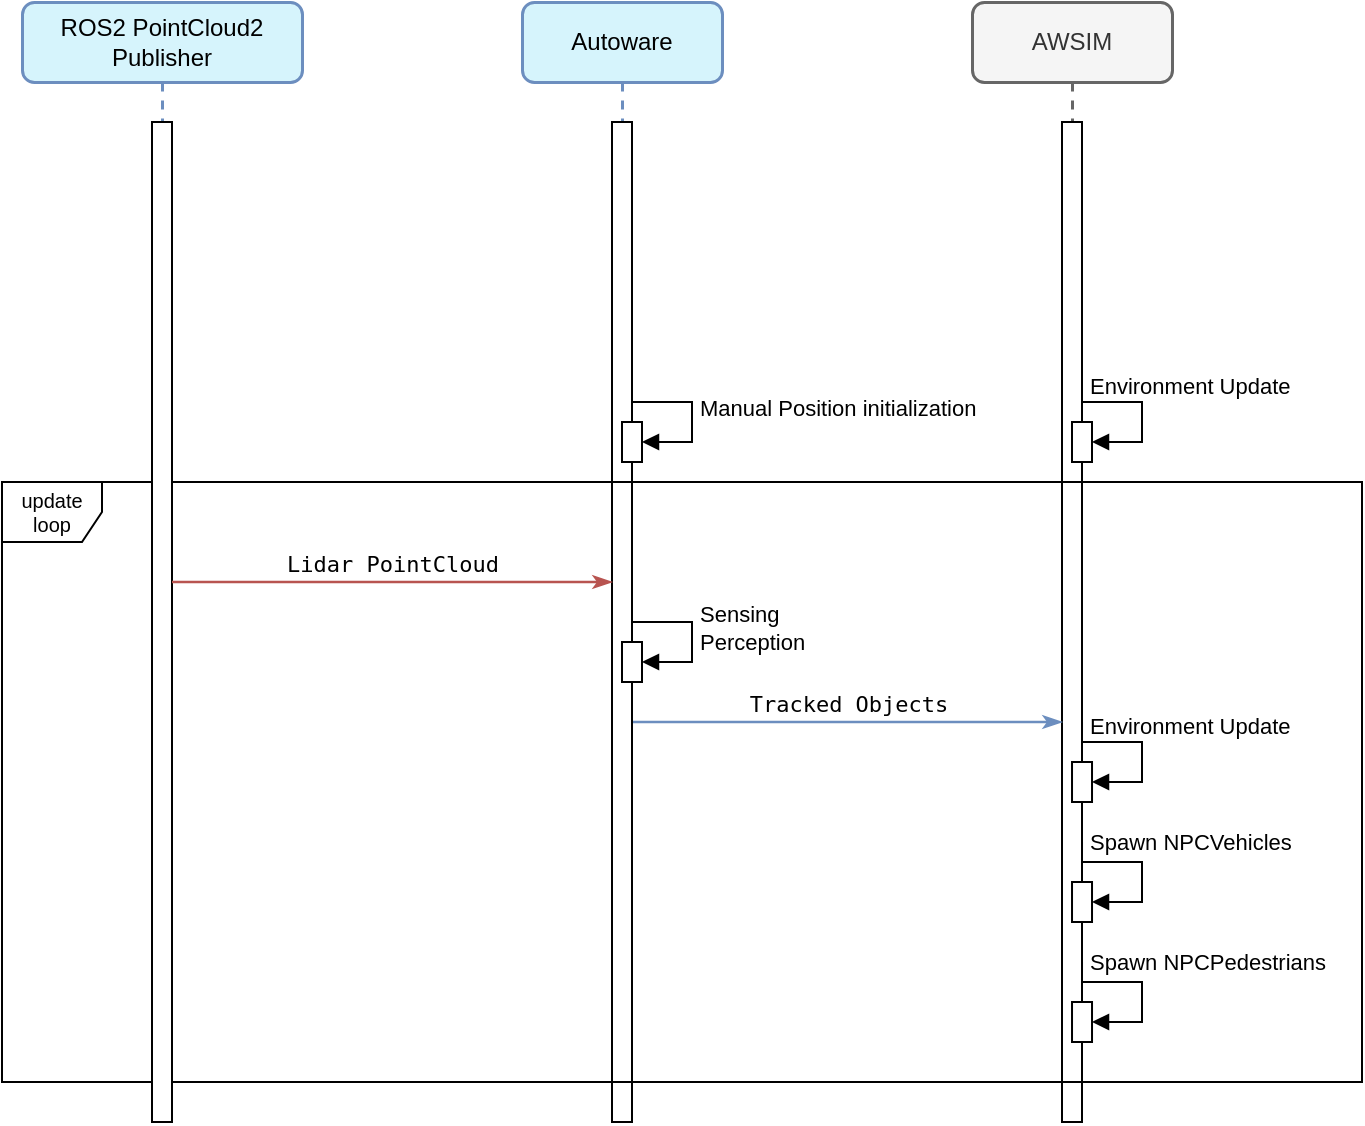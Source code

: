 <mxfile version="22.1.16" type="device">
  <diagram name="Page-1" id="2YBvvXClWsGukQMizWep">
    <mxGraphModel dx="1364" dy="1943" grid="1" gridSize="10" guides="1" tooltips="1" connect="1" arrows="1" fold="1" page="1" pageScale="1" pageWidth="850" pageHeight="1100" math="0" shadow="0">
      <root>
        <mxCell id="0" />
        <mxCell id="1" parent="0" />
        <mxCell id="1LKEmVipVnCDEiK2z2R7-52" value="AWSIM" style="shape=umlLifeline;perimeter=lifelinePerimeter;whiteSpace=wrap;html=1;container=0;dropTarget=0;collapsible=0;recursiveResize=0;outlineConnect=0;portConstraint=eastwest;newEdgeStyle={&quot;edgeStyle&quot;:&quot;elbowEdgeStyle&quot;,&quot;elbow&quot;:&quot;vertical&quot;,&quot;curved&quot;:0,&quot;rounded&quot;:0};fillColor=#f5f5f5;fontColor=#333333;strokeColor=#666666;rounded=1;strokeWidth=1.5;" parent="1" vertex="1">
          <mxGeometry x="585" y="-1030" width="100" height="550" as="geometry" />
        </mxCell>
        <mxCell id="1LKEmVipVnCDEiK2z2R7-51" value="" style="html=1;points=[];perimeter=orthogonalPerimeter;outlineConnect=0;targetShapes=umlLifeline;portConstraint=eastwest;newEdgeStyle={&quot;edgeStyle&quot;:&quot;elbowEdgeStyle&quot;,&quot;elbow&quot;:&quot;vertical&quot;,&quot;curved&quot;:0,&quot;rounded&quot;:0};strokeColor=default;fontFamily=Helvetica;fontSize=12;fontColor=default;fillColor=default;" parent="1" vertex="1">
          <mxGeometry x="630" y="-970" width="10" height="500" as="geometry" />
        </mxCell>
        <mxCell id="1LKEmVipVnCDEiK2z2R7-68" value="Autoware" style="shape=umlLifeline;perimeter=lifelinePerimeter;whiteSpace=wrap;html=1;container=0;dropTarget=0;collapsible=0;recursiveResize=0;outlineConnect=0;portConstraint=eastwest;newEdgeStyle={&quot;edgeStyle&quot;:&quot;elbowEdgeStyle&quot;,&quot;elbow&quot;:&quot;vertical&quot;,&quot;curved&quot;:0,&quot;rounded&quot;:0};fillColor=#D6F4FC;rounded=1;strokeColor=#6c8ebf;strokeWidth=1.5;" parent="1" vertex="1">
          <mxGeometry x="360" y="-1030" width="100" height="550" as="geometry" />
        </mxCell>
        <mxCell id="1LKEmVipVnCDEiK2z2R7-17" value="&lt;font face=&quot;monospace&quot;&gt;Tracked Objects&lt;/font&gt;" style="html=1;verticalAlign=bottom;endArrow=classicThin;edgeStyle=elbowEdgeStyle;elbow=vertical;curved=0;rounded=0;spacingBottom=0;spacingTop=-2;fillColor=#dae8fc;strokeColor=#6c8ebf;endFill=1;strokeWidth=1.2;" parent="1" edge="1">
          <mxGeometry relative="1" as="geometry">
            <mxPoint x="415" y="-670" as="sourcePoint" />
            <Array as="points">
              <mxPoint x="520" y="-670" />
            </Array>
            <mxPoint x="630" y="-670" as="targetPoint" />
            <mxPoint as="offset" />
          </mxGeometry>
        </mxCell>
        <mxCell id="1LKEmVipVnCDEiK2z2R7-35" value="" style="html=1;points=[];perimeter=orthogonalPerimeter;outlineConnect=0;targetShapes=umlLifeline;portConstraint=eastwest;newEdgeStyle={&quot;edgeStyle&quot;:&quot;elbowEdgeStyle&quot;,&quot;elbow&quot;:&quot;vertical&quot;,&quot;curved&quot;:0,&quot;rounded&quot;:0};" parent="1" vertex="1">
          <mxGeometry x="405" y="-970" width="10" height="500" as="geometry" />
        </mxCell>
        <mxCell id="1LKEmVipVnCDEiK2z2R7-64" value="Sensing&lt;br&gt;Perception" style="html=1;align=left;spacingLeft=2;endArrow=block;rounded=0;edgeStyle=orthogonalEdgeStyle;curved=0;rounded=0;labelBackgroundColor=none;" parent="1" target="1LKEmVipVnCDEiK2z2R7-63" edge="1">
          <mxGeometry relative="1" as="geometry">
            <mxPoint x="415" y="-730" as="sourcePoint" />
            <Array as="points">
              <mxPoint x="415" y="-720" />
              <mxPoint x="445" y="-720" />
              <mxPoint x="445" y="-700" />
            </Array>
          </mxGeometry>
        </mxCell>
        <mxCell id="1LKEmVipVnCDEiK2z2R7-63" value="" style="html=1;points=[];perimeter=orthogonalPerimeter;outlineConnect=0;targetShapes=umlLifeline;portConstraint=eastwest;newEdgeStyle={&quot;edgeStyle&quot;:&quot;elbowEdgeStyle&quot;,&quot;elbow&quot;:&quot;vertical&quot;,&quot;curved&quot;:0,&quot;rounded&quot;:0};" parent="1" vertex="1">
          <mxGeometry x="410" y="-710" width="10" height="20" as="geometry" />
        </mxCell>
        <mxCell id="1LKEmVipVnCDEiK2z2R7-71" value="update&lt;br&gt;loop" style="shape=umlFrame;whiteSpace=wrap;html=1;pointerEvents=0;strokeColor=default;fontFamily=Helvetica;fontSize=10;fontColor=default;fillColor=default;width=50;height=30;" parent="1" vertex="1">
          <mxGeometry x="100" y="-790" width="680" height="300" as="geometry" />
        </mxCell>
        <mxCell id="1LKEmVipVnCDEiK2z2R7-74" value="" style="html=1;points=[];perimeter=orthogonalPerimeter;outlineConnect=0;targetShapes=umlLifeline;portConstraint=eastwest;newEdgeStyle={&quot;edgeStyle&quot;:&quot;elbowEdgeStyle&quot;,&quot;elbow&quot;:&quot;vertical&quot;,&quot;curved&quot;:0,&quot;rounded&quot;:0};" parent="1" vertex="1">
          <mxGeometry x="635.01" y="-590" width="10" height="20" as="geometry" />
        </mxCell>
        <mxCell id="1LKEmVipVnCDEiK2z2R7-75" value="Spawn NPCVehicles" style="html=1;align=left;spacingLeft=2;endArrow=block;rounded=0;edgeStyle=orthogonalEdgeStyle;curved=0;rounded=0;" parent="1" target="1LKEmVipVnCDEiK2z2R7-74" edge="1">
          <mxGeometry x="-1" relative="1" as="geometry">
            <mxPoint x="640.01" y="-610" as="sourcePoint" />
            <Array as="points">
              <mxPoint x="640.01" y="-600" />
              <mxPoint x="670.01" y="-600" />
              <mxPoint x="670.01" y="-580" />
            </Array>
            <mxPoint as="offset" />
          </mxGeometry>
        </mxCell>
        <mxCell id="1LKEmVipVnCDEiK2z2R7-76" value="" style="html=1;points=[];perimeter=orthogonalPerimeter;outlineConnect=0;targetShapes=umlLifeline;portConstraint=eastwest;newEdgeStyle={&quot;edgeStyle&quot;:&quot;elbowEdgeStyle&quot;,&quot;elbow&quot;:&quot;vertical&quot;,&quot;curved&quot;:0,&quot;rounded&quot;:0};" parent="1" vertex="1">
          <mxGeometry x="635.01" y="-650" width="10" height="20" as="geometry" />
        </mxCell>
        <mxCell id="1LKEmVipVnCDEiK2z2R7-77" value="Environment Update" style="html=1;align=left;spacingLeft=2;endArrow=block;rounded=0;edgeStyle=orthogonalEdgeStyle;curved=0;rounded=0;spacingBottom=17;" parent="1" target="1LKEmVipVnCDEiK2z2R7-76" edge="1">
          <mxGeometry x="-0.765" relative="1" as="geometry">
            <mxPoint x="640.01" y="-670" as="sourcePoint" />
            <Array as="points">
              <mxPoint x="640.01" y="-660" />
              <mxPoint x="670.01" y="-660" />
              <mxPoint x="670.01" y="-640" />
            </Array>
            <mxPoint as="offset" />
          </mxGeometry>
        </mxCell>
        <mxCell id="1LKEmVipVnCDEiK2z2R7-38" value="" style="html=1;points=[];perimeter=orthogonalPerimeter;outlineConnect=0;targetShapes=umlLifeline;portConstraint=eastwest;newEdgeStyle={&quot;edgeStyle&quot;:&quot;elbowEdgeStyle&quot;,&quot;elbow&quot;:&quot;vertical&quot;,&quot;curved&quot;:0,&quot;rounded&quot;:0};" parent="1" vertex="1">
          <mxGeometry x="410" y="-820" width="10" height="20" as="geometry" />
        </mxCell>
        <mxCell id="1LKEmVipVnCDEiK2z2R7-39" value="Manual Position initialization" style="html=1;align=left;spacingLeft=2;endArrow=block;rounded=0;edgeStyle=orthogonalEdgeStyle;curved=0;rounded=0;" parent="1" target="1LKEmVipVnCDEiK2z2R7-38" edge="1">
          <mxGeometry relative="1" as="geometry">
            <mxPoint x="415" y="-840" as="sourcePoint" />
            <Array as="points">
              <mxPoint x="415" y="-830" />
              <mxPoint x="445" y="-830" />
              <mxPoint x="445" y="-810" />
            </Array>
          </mxGeometry>
        </mxCell>
        <mxCell id="k5-iX3MmnJj92KhL8yC--1" value="" style="html=1;points=[];perimeter=orthogonalPerimeter;outlineConnect=0;targetShapes=umlLifeline;portConstraint=eastwest;newEdgeStyle={&quot;edgeStyle&quot;:&quot;elbowEdgeStyle&quot;,&quot;elbow&quot;:&quot;vertical&quot;,&quot;curved&quot;:0,&quot;rounded&quot;:0};" parent="1" vertex="1">
          <mxGeometry x="635" y="-820" width="10" height="20" as="geometry" />
        </mxCell>
        <mxCell id="k5-iX3MmnJj92KhL8yC--2" value="Environment Update" style="html=1;align=left;spacingLeft=2;endArrow=block;rounded=0;edgeStyle=orthogonalEdgeStyle;curved=0;rounded=0;spacingBottom=17;" parent="1" target="k5-iX3MmnJj92KhL8yC--1" edge="1">
          <mxGeometry x="-0.765" relative="1" as="geometry">
            <mxPoint x="640" y="-840" as="sourcePoint" />
            <Array as="points">
              <mxPoint x="640" y="-830" />
              <mxPoint x="670" y="-830" />
              <mxPoint x="670" y="-810" />
            </Array>
            <mxPoint as="offset" />
          </mxGeometry>
        </mxCell>
        <mxCell id="ryksva9u688FMa-_JVyx-1" value="ROS2 PointCloud2 Publisher" style="shape=umlLifeline;perimeter=lifelinePerimeter;whiteSpace=wrap;html=1;container=0;dropTarget=0;collapsible=0;recursiveResize=0;outlineConnect=0;portConstraint=eastwest;newEdgeStyle={&quot;edgeStyle&quot;:&quot;elbowEdgeStyle&quot;,&quot;elbow&quot;:&quot;vertical&quot;,&quot;curved&quot;:0,&quot;rounded&quot;:0};fillColor=#D6F4FC;rounded=1;strokeColor=#6c8ebf;strokeWidth=1.5;" vertex="1" parent="1">
          <mxGeometry x="110" y="-1030" width="140" height="550" as="geometry" />
        </mxCell>
        <mxCell id="ryksva9u688FMa-_JVyx-2" value="" style="html=1;points=[];perimeter=orthogonalPerimeter;outlineConnect=0;targetShapes=umlLifeline;portConstraint=eastwest;newEdgeStyle={&quot;edgeStyle&quot;:&quot;elbowEdgeStyle&quot;,&quot;elbow&quot;:&quot;vertical&quot;,&quot;curved&quot;:0,&quot;rounded&quot;:0};" vertex="1" parent="1">
          <mxGeometry x="175" y="-970" width="10" height="500" as="geometry" />
        </mxCell>
        <mxCell id="ryksva9u688FMa-_JVyx-3" value="&lt;code&gt;Lidar PointCloud&lt;/code&gt;" style="html=1;verticalAlign=bottom;endArrow=classicThin;edgeStyle=elbowEdgeStyle;elbow=vertical;curved=0;rounded=0;spacingBottom=0;spacingTop=-2;fillColor=#f8cecc;strokeColor=#b85450;endFill=1;strokeWidth=1.2;" edge="1" parent="1" target="1LKEmVipVnCDEiK2z2R7-35">
          <mxGeometry relative="1" as="geometry">
            <mxPoint x="185" y="-740" as="sourcePoint" />
            <Array as="points">
              <mxPoint x="190" y="-740" />
            </Array>
            <mxPoint x="350" y="-740" as="targetPoint" />
          </mxGeometry>
        </mxCell>
        <mxCell id="ryksva9u688FMa-_JVyx-15" value="" style="html=1;points=[];perimeter=orthogonalPerimeter;outlineConnect=0;targetShapes=umlLifeline;portConstraint=eastwest;newEdgeStyle={&quot;edgeStyle&quot;:&quot;elbowEdgeStyle&quot;,&quot;elbow&quot;:&quot;vertical&quot;,&quot;curved&quot;:0,&quot;rounded&quot;:0};" vertex="1" parent="1">
          <mxGeometry x="635.01" y="-530" width="10" height="20" as="geometry" />
        </mxCell>
        <mxCell id="ryksva9u688FMa-_JVyx-16" value="Spawn NPCPedestrians" style="html=1;align=left;spacingLeft=2;endArrow=block;rounded=0;edgeStyle=orthogonalEdgeStyle;curved=0;rounded=0;" edge="1" parent="1" target="ryksva9u688FMa-_JVyx-15">
          <mxGeometry x="-1" relative="1" as="geometry">
            <mxPoint x="640.01" y="-550" as="sourcePoint" />
            <Array as="points">
              <mxPoint x="640.01" y="-540" />
              <mxPoint x="670.01" y="-540" />
              <mxPoint x="670.01" y="-520" />
            </Array>
            <mxPoint as="offset" />
          </mxGeometry>
        </mxCell>
      </root>
    </mxGraphModel>
  </diagram>
</mxfile>
